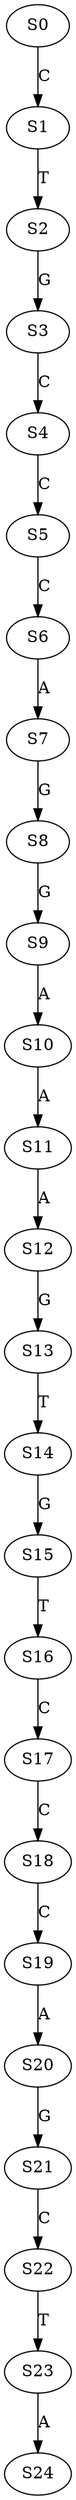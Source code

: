 strict digraph  {
	S0 -> S1 [ label = C ];
	S1 -> S2 [ label = T ];
	S2 -> S3 [ label = G ];
	S3 -> S4 [ label = C ];
	S4 -> S5 [ label = C ];
	S5 -> S6 [ label = C ];
	S6 -> S7 [ label = A ];
	S7 -> S8 [ label = G ];
	S8 -> S9 [ label = G ];
	S9 -> S10 [ label = A ];
	S10 -> S11 [ label = A ];
	S11 -> S12 [ label = A ];
	S12 -> S13 [ label = G ];
	S13 -> S14 [ label = T ];
	S14 -> S15 [ label = G ];
	S15 -> S16 [ label = T ];
	S16 -> S17 [ label = C ];
	S17 -> S18 [ label = C ];
	S18 -> S19 [ label = C ];
	S19 -> S20 [ label = A ];
	S20 -> S21 [ label = G ];
	S21 -> S22 [ label = C ];
	S22 -> S23 [ label = T ];
	S23 -> S24 [ label = A ];
}
